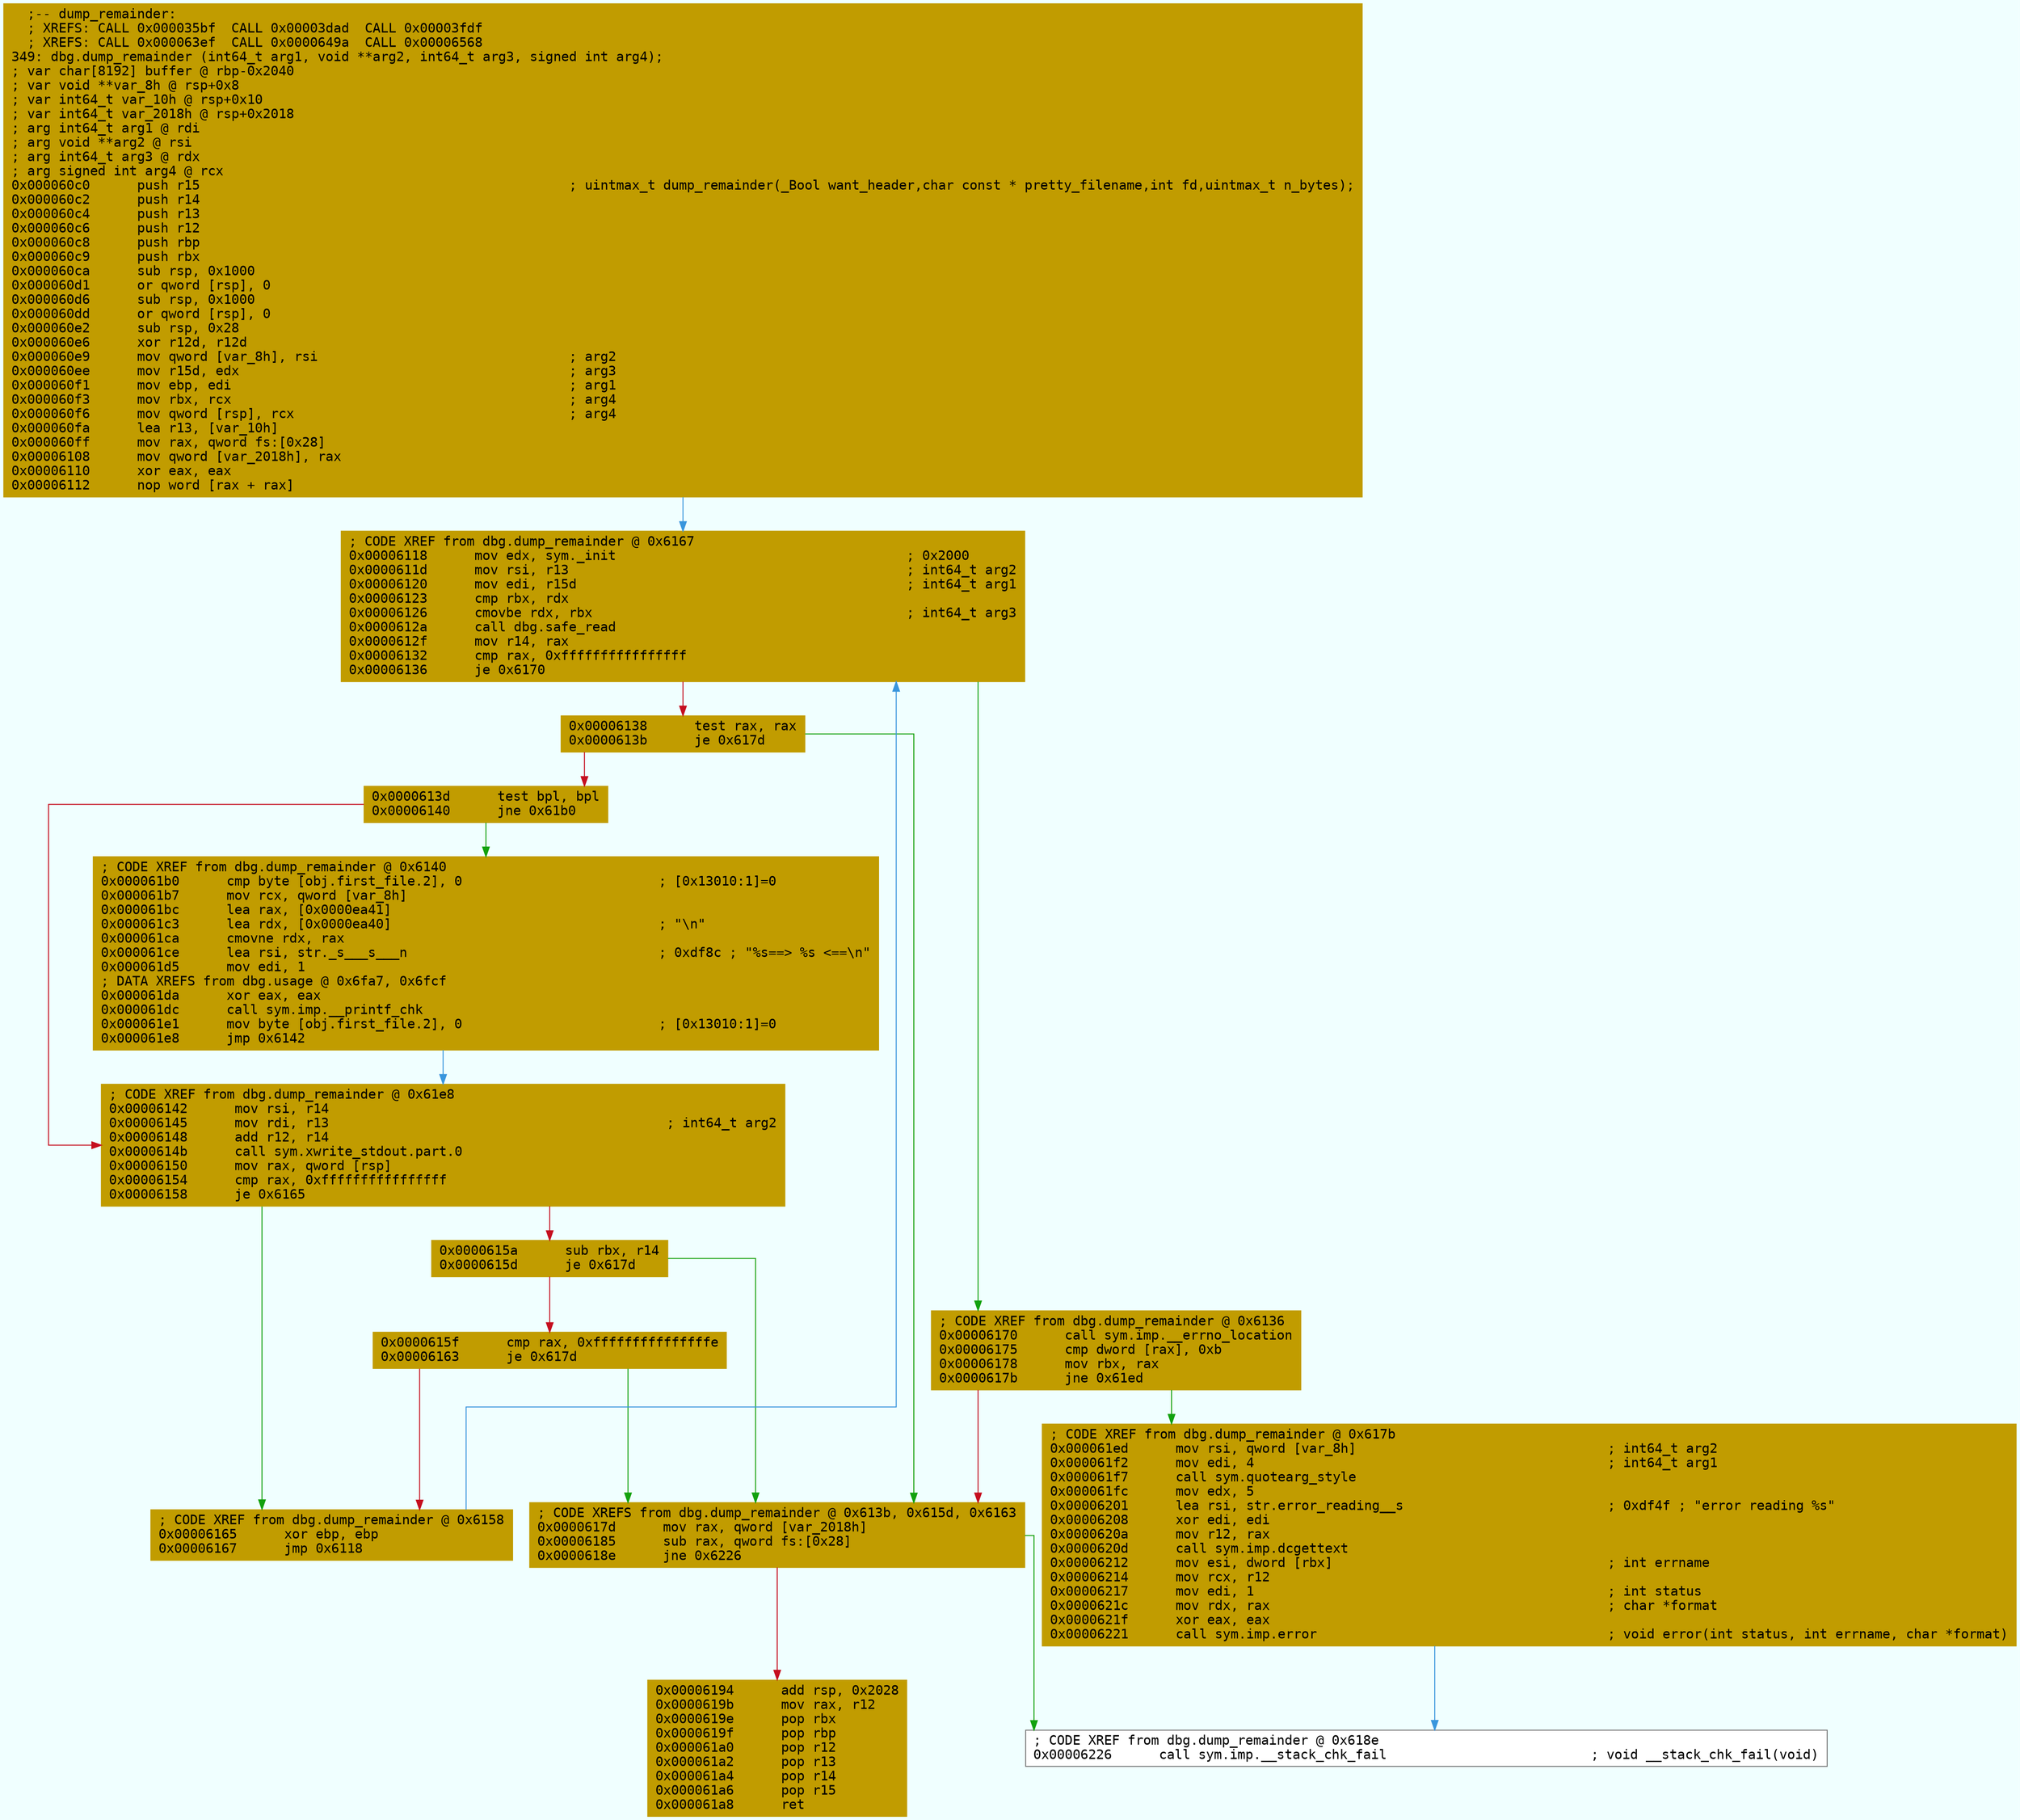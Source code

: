 digraph code {
	graph [bgcolor=azure fontsize=8 fontname="Courier" splines="ortho"];
	node [fillcolor=gray style=filled shape=box];
	edge [arrowhead="normal"];
	"0x000060c0" [URL="dbg.dump_remainder/0x000060c0", fillcolor="#c19c00",color="#c19c00", fontname="Courier",label="  ;-- dump_remainder:\l  ; XREFS: CALL 0x000035bf  CALL 0x00003dad  CALL 0x00003fdf  \l  ; XREFS: CALL 0x000063ef  CALL 0x0000649a  CALL 0x00006568  \l349: dbg.dump_remainder (int64_t arg1, void **arg2, int64_t arg3, signed int arg4);\l; var char[8192] buffer @ rbp-0x2040\l; var void **var_8h @ rsp+0x8\l; var int64_t var_10h @ rsp+0x10\l; var int64_t var_2018h @ rsp+0x2018\l; arg int64_t arg1 @ rdi\l; arg void **arg2 @ rsi\l; arg int64_t arg3 @ rdx\l; arg signed int arg4 @ rcx\l0x000060c0      push r15                                               ; uintmax_t dump_remainder(_Bool want_header,char const * pretty_filename,int fd,uintmax_t n_bytes);\l0x000060c2      push r14\l0x000060c4      push r13\l0x000060c6      push r12\l0x000060c8      push rbp\l0x000060c9      push rbx\l0x000060ca      sub rsp, 0x1000\l0x000060d1      or qword [rsp], 0\l0x000060d6      sub rsp, 0x1000\l0x000060dd      or qword [rsp], 0\l0x000060e2      sub rsp, 0x28\l0x000060e6      xor r12d, r12d\l0x000060e9      mov qword [var_8h], rsi                                ; arg2\l0x000060ee      mov r15d, edx                                          ; arg3\l0x000060f1      mov ebp, edi                                           ; arg1\l0x000060f3      mov rbx, rcx                                           ; arg4\l0x000060f6      mov qword [rsp], rcx                                   ; arg4\l0x000060fa      lea r13, [var_10h]\l0x000060ff      mov rax, qword fs:[0x28]\l0x00006108      mov qword [var_2018h], rax\l0x00006110      xor eax, eax\l0x00006112      nop word [rax + rax]\l"]
	"0x00006118" [URL="dbg.dump_remainder/0x00006118", fillcolor="#c19c00",color="#c19c00", fontname="Courier",label="; CODE XREF from dbg.dump_remainder @ 0x6167\l0x00006118      mov edx, sym._init                                     ; 0x2000\l0x0000611d      mov rsi, r13                                           ; int64_t arg2\l0x00006120      mov edi, r15d                                          ; int64_t arg1\l0x00006123      cmp rbx, rdx\l0x00006126      cmovbe rdx, rbx                                        ; int64_t arg3\l0x0000612a      call dbg.safe_read\l0x0000612f      mov r14, rax\l0x00006132      cmp rax, 0xffffffffffffffff\l0x00006136      je 0x6170\l"]
	"0x00006138" [URL="dbg.dump_remainder/0x00006138", fillcolor="#c19c00",color="#c19c00", fontname="Courier",label="0x00006138      test rax, rax\l0x0000613b      je 0x617d\l"]
	"0x0000613d" [URL="dbg.dump_remainder/0x0000613d", fillcolor="#c19c00",color="#c19c00", fontname="Courier",label="0x0000613d      test bpl, bpl\l0x00006140      jne 0x61b0\l"]
	"0x00006142" [URL="dbg.dump_remainder/0x00006142", fillcolor="#c19c00",color="#c19c00", fontname="Courier",label="; CODE XREF from dbg.dump_remainder @ 0x61e8\l0x00006142      mov rsi, r14\l0x00006145      mov rdi, r13                                           ; int64_t arg2\l0x00006148      add r12, r14\l0x0000614b      call sym.xwrite_stdout.part.0\l0x00006150      mov rax, qword [rsp]\l0x00006154      cmp rax, 0xffffffffffffffff\l0x00006158      je 0x6165\l"]
	"0x0000615a" [URL="dbg.dump_remainder/0x0000615a", fillcolor="#c19c00",color="#c19c00", fontname="Courier",label="0x0000615a      sub rbx, r14\l0x0000615d      je 0x617d\l"]
	"0x0000615f" [URL="dbg.dump_remainder/0x0000615f", fillcolor="#c19c00",color="#c19c00", fontname="Courier",label="0x0000615f      cmp rax, 0xfffffffffffffffe\l0x00006163      je 0x617d\l"]
	"0x00006165" [URL="dbg.dump_remainder/0x00006165", fillcolor="#c19c00",color="#c19c00", fontname="Courier",label="; CODE XREF from dbg.dump_remainder @ 0x6158\l0x00006165      xor ebp, ebp\l0x00006167      jmp 0x6118\l"]
	"0x00006170" [URL="dbg.dump_remainder/0x00006170", fillcolor="#c19c00",color="#c19c00", fontname="Courier",label="; CODE XREF from dbg.dump_remainder @ 0x6136\l0x00006170      call sym.imp.__errno_location\l0x00006175      cmp dword [rax], 0xb\l0x00006178      mov rbx, rax\l0x0000617b      jne 0x61ed\l"]
	"0x0000617d" [URL="dbg.dump_remainder/0x0000617d", fillcolor="#c19c00",color="#c19c00", fontname="Courier",label="; CODE XREFS from dbg.dump_remainder @ 0x613b, 0x615d, 0x6163\l0x0000617d      mov rax, qword [var_2018h]\l0x00006185      sub rax, qword fs:[0x28]\l0x0000618e      jne 0x6226\l"]
	"0x00006194" [URL="dbg.dump_remainder/0x00006194", fillcolor="#c19c00",color="#c19c00", fontname="Courier",label="0x00006194      add rsp, 0x2028\l0x0000619b      mov rax, r12\l0x0000619e      pop rbx\l0x0000619f      pop rbp\l0x000061a0      pop r12\l0x000061a2      pop r13\l0x000061a4      pop r14\l0x000061a6      pop r15\l0x000061a8      ret\l"]
	"0x000061b0" [URL="dbg.dump_remainder/0x000061b0", fillcolor="#c19c00",color="#c19c00", fontname="Courier",label="; CODE XREF from dbg.dump_remainder @ 0x6140\l0x000061b0      cmp byte [obj.first_file.2], 0                         ; [0x13010:1]=0\l0x000061b7      mov rcx, qword [var_8h]\l0x000061bc      lea rax, [0x0000ea41]\l0x000061c3      lea rdx, [0x0000ea40]                                  ; \"\\n\"\l0x000061ca      cmovne rdx, rax\l0x000061ce      lea rsi, str._s___s___n                                ; 0xdf8c ; \"%s==> %s <==\\n\"\l0x000061d5      mov edi, 1\l; DATA XREFS from dbg.usage @ 0x6fa7, 0x6fcf\l0x000061da      xor eax, eax\l0x000061dc      call sym.imp.__printf_chk\l0x000061e1      mov byte [obj.first_file.2], 0                         ; [0x13010:1]=0\l0x000061e8      jmp 0x6142\l"]
	"0x000061ed" [URL="dbg.dump_remainder/0x000061ed", fillcolor="#c19c00",color="#c19c00", fontname="Courier",label="; CODE XREF from dbg.dump_remainder @ 0x617b\l0x000061ed      mov rsi, qword [var_8h]                                ; int64_t arg2\l0x000061f2      mov edi, 4                                             ; int64_t arg1\l0x000061f7      call sym.quotearg_style\l0x000061fc      mov edx, 5\l0x00006201      lea rsi, str.error_reading__s                          ; 0xdf4f ; \"error reading %s\"\l0x00006208      xor edi, edi\l0x0000620a      mov r12, rax\l0x0000620d      call sym.imp.dcgettext\l0x00006212      mov esi, dword [rbx]                                   ; int errname\l0x00006214      mov rcx, r12\l0x00006217      mov edi, 1                                             ; int status\l0x0000621c      mov rdx, rax                                           ; char *format\l0x0000621f      xor eax, eax\l0x00006221      call sym.imp.error                                     ; void error(int status, int errname, char *format)\l"]
	"0x00006226" [URL="dbg.dump_remainder/0x00006226", fillcolor="white",color="#767676", fontname="Courier",label="; CODE XREF from dbg.dump_remainder @ 0x618e\l0x00006226      call sym.imp.__stack_chk_fail                          ; void __stack_chk_fail(void)\l"]
        "0x000060c0" -> "0x00006118" [color="#3a96dd"];
        "0x00006118" -> "0x00006170" [color="#13a10e"];
        "0x00006118" -> "0x00006138" [color="#c50f1f"];
        "0x00006138" -> "0x0000617d" [color="#13a10e"];
        "0x00006138" -> "0x0000613d" [color="#c50f1f"];
        "0x0000613d" -> "0x000061b0" [color="#13a10e"];
        "0x0000613d" -> "0x00006142" [color="#c50f1f"];
        "0x00006142" -> "0x00006165" [color="#13a10e"];
        "0x00006142" -> "0x0000615a" [color="#c50f1f"];
        "0x0000615a" -> "0x0000617d" [color="#13a10e"];
        "0x0000615a" -> "0x0000615f" [color="#c50f1f"];
        "0x0000615f" -> "0x0000617d" [color="#13a10e"];
        "0x0000615f" -> "0x00006165" [color="#c50f1f"];
        "0x00006165" -> "0x00006118" [color="#3a96dd"];
        "0x00006170" -> "0x000061ed" [color="#13a10e"];
        "0x00006170" -> "0x0000617d" [color="#c50f1f"];
        "0x0000617d" -> "0x00006226" [color="#13a10e"];
        "0x0000617d" -> "0x00006194" [color="#c50f1f"];
        "0x000061b0" -> "0x00006142" [color="#3a96dd"];
        "0x000061ed" -> "0x00006226" [color="#3a96dd"];
}
